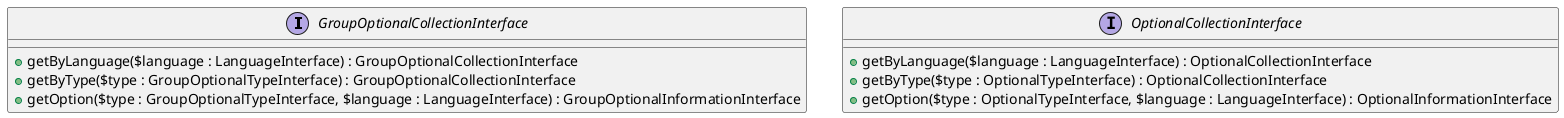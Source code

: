 @startuml

interface GroupOptionalCollectionInterface{
    +getByLanguage($language : LanguageInterface) : GroupOptionalCollectionInterface
    +getByType($type : GroupOptionalTypeInterface) : GroupOptionalCollectionInterface
    +getOption($type : GroupOptionalTypeInterface, $language : LanguageInterface) : GroupOptionalInformationInterface
}

interface OptionalCollectionInterface{
    +getByLanguage($language : LanguageInterface) : OptionalCollectionInterface
    +getByType($type : OptionalTypeInterface) : OptionalCollectionInterface
    +getOption($type : OptionalTypeInterface, $language : LanguageInterface) : OptionalInformationInterface
}

@enduml